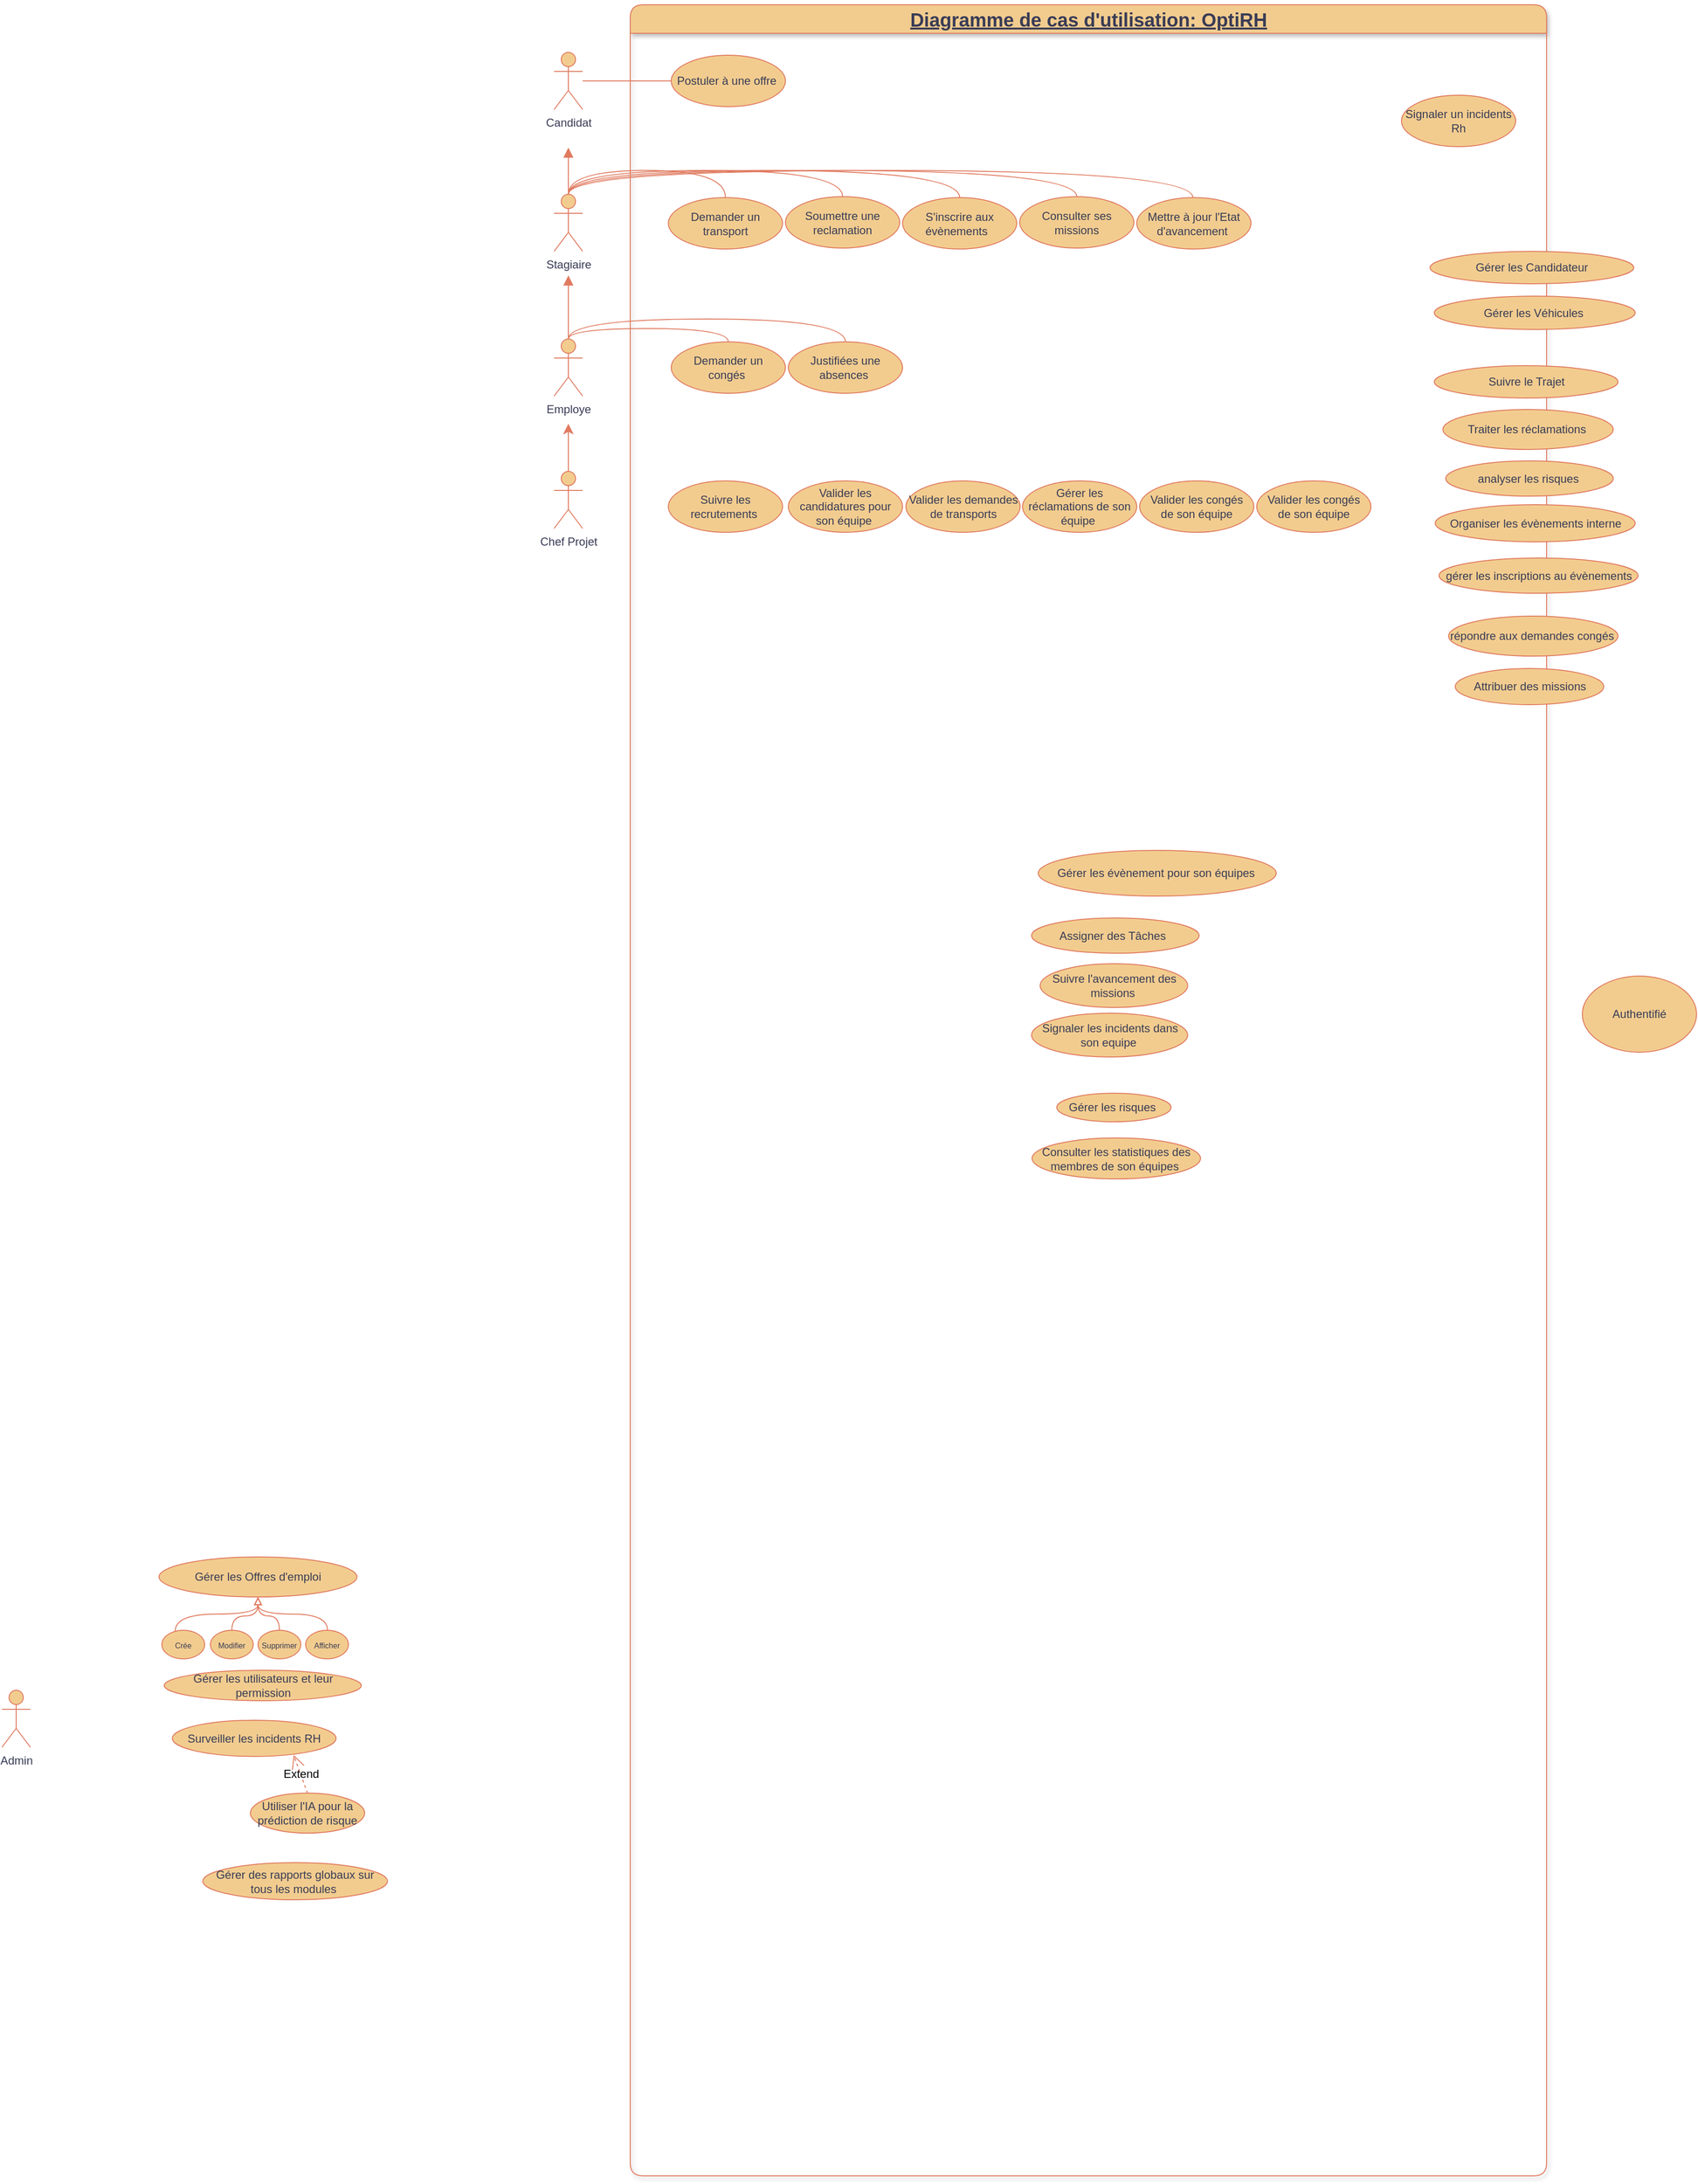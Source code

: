 <mxfile version="22.0.2" type="device">
  <diagram name="Page-1" id="Yrs7KlP71VBfs4nfrlCE">
    <mxGraphModel dx="2193" dy="1965" grid="1" gridSize="10" guides="1" tooltips="1" connect="1" arrows="1" fold="1" page="1" pageScale="1" pageWidth="827" pageHeight="1169" background="#ffffff" math="0" shadow="0">
      <root>
        <mxCell id="0" />
        <mxCell id="1" parent="0" />
        <mxCell id="stQqlkazPtPQdjLViboA-192" value="Authentifié" style="ellipse;whiteSpace=wrap;html=1;labelBackgroundColor=none;fillColor=#F2CC8F;strokeColor=#E07A5F;fontColor=#393C56;" parent="1" vertex="1">
          <mxGeometry x="950" y="890" width="120" height="80" as="geometry" />
        </mxCell>
        <mxCell id="fzgczVOHdvdYnYpxsNVG-3" value="&lt;b style=&quot;font-size: 16px;&quot;&gt;&lt;font style=&quot;font-size: 20px;&quot;&gt;&lt;u&gt;Diagramme de cas d&#39;utilisation: OptiRH&lt;/u&gt;&lt;/font&gt;&lt;/b&gt;" style="swimlane;whiteSpace=wrap;html=1;rounded=1;strokeColor=#E07A5F;fontColor=#393C56;fillColor=#F2CC8F;startSize=30;shadow=1;labelBackgroundColor=none;" vertex="1" parent="1">
          <mxGeometry x="-50" y="-130" width="962.5" height="2280" as="geometry" />
        </mxCell>
        <mxCell id="stQqlkazPtPQdjLViboA-6" value="Suivre le Trajet" style="ellipse;whiteSpace=wrap;html=1;labelBackgroundColor=none;fillColor=#F2CC8F;strokeColor=#E07A5F;fontColor=#393C56;" parent="fzgczVOHdvdYnYpxsNVG-3" vertex="1">
          <mxGeometry x="844.5" y="379" width="193" height="34" as="geometry" />
        </mxCell>
        <mxCell id="stQqlkazPtPQdjLViboA-5" value="Gérer les Véhicules&amp;nbsp;" style="ellipse;whiteSpace=wrap;html=1;labelBackgroundColor=none;fillColor=#F2CC8F;strokeColor=#E07A5F;fontColor=#393C56;" parent="fzgczVOHdvdYnYpxsNVG-3" vertex="1">
          <mxGeometry x="844.5" y="306" width="211" height="35" as="geometry" />
        </mxCell>
        <mxCell id="stQqlkazPtPQdjLViboA-52" value="Traiter les réclamations&amp;nbsp;" style="ellipse;whiteSpace=wrap;html=1;labelBackgroundColor=none;fillColor=#F2CC8F;strokeColor=#E07A5F;fontColor=#393C56;" parent="fzgczVOHdvdYnYpxsNVG-3" vertex="1">
          <mxGeometry x="853.5" y="425" width="179" height="42" as="geometry" />
        </mxCell>
        <mxCell id="stQqlkazPtPQdjLViboA-53" value="analyser les risques&amp;nbsp;" style="ellipse;whiteSpace=wrap;html=1;labelBackgroundColor=none;fillColor=#F2CC8F;strokeColor=#E07A5F;fontColor=#393C56;" parent="fzgczVOHdvdYnYpxsNVG-3" vertex="1">
          <mxGeometry x="856.5" y="479" width="176" height="37" as="geometry" />
        </mxCell>
        <mxCell id="stQqlkazPtPQdjLViboA-54" value="Organiser les évènements interne" style="ellipse;whiteSpace=wrap;html=1;labelBackgroundColor=none;fillColor=#F2CC8F;strokeColor=#E07A5F;fontColor=#393C56;" parent="fzgczVOHdvdYnYpxsNVG-3" vertex="1">
          <mxGeometry x="845.5" y="525" width="210" height="39" as="geometry" />
        </mxCell>
        <mxCell id="stQqlkazPtPQdjLViboA-55" value="gérer les inscriptions au évènements" style="ellipse;whiteSpace=wrap;html=1;labelBackgroundColor=none;fillColor=#F2CC8F;strokeColor=#E07A5F;fontColor=#393C56;" parent="fzgczVOHdvdYnYpxsNVG-3" vertex="1">
          <mxGeometry x="849.5" y="581" width="209" height="37" as="geometry" />
        </mxCell>
        <mxCell id="stQqlkazPtPQdjLViboA-64" style="edgeStyle=none;curved=1;rounded=0;orthogonalLoop=1;jettySize=auto;html=1;exitX=0.5;exitY=1;exitDx=0;exitDy=0;fontSize=12;startSize=8;endSize=8;labelBackgroundColor=none;strokeColor=#E07A5F;fontColor=default;" parent="fzgczVOHdvdYnYpxsNVG-3" edge="1">
          <mxGeometry relative="1" as="geometry">
            <mxPoint x="1078.5" y="671" as="sourcePoint" />
            <mxPoint x="1078.5" y="671" as="targetPoint" />
          </mxGeometry>
        </mxCell>
        <mxCell id="stQqlkazPtPQdjLViboA-66" value="répondre aux demandes congés&amp;nbsp;" style="ellipse;whiteSpace=wrap;html=1;labelBackgroundColor=none;fillColor=#F2CC8F;strokeColor=#E07A5F;fontColor=#393C56;" parent="fzgczVOHdvdYnYpxsNVG-3" vertex="1">
          <mxGeometry x="859.5" y="642" width="178" height="42" as="geometry" />
        </mxCell>
        <mxCell id="stQqlkazPtPQdjLViboA-69" value="Attribuer des missions" style="ellipse;whiteSpace=wrap;html=1;labelBackgroundColor=none;fillColor=#F2CC8F;strokeColor=#E07A5F;fontColor=#393C56;" parent="fzgczVOHdvdYnYpxsNVG-3" vertex="1">
          <mxGeometry x="866.5" y="697" width="156" height="38" as="geometry" />
        </mxCell>
        <mxCell id="stQqlkazPtPQdjLViboA-4" value="Gérer les Candidateur" style="ellipse;whiteSpace=wrap;html=1;labelBackgroundColor=none;fillColor=#F2CC8F;strokeColor=#E07A5F;fontColor=#393C56;" parent="fzgczVOHdvdYnYpxsNVG-3" vertex="1">
          <mxGeometry x="840" y="259" width="214" height="34" as="geometry" />
        </mxCell>
        <mxCell id="fzgczVOHdvdYnYpxsNVG-44" style="edgeStyle=orthogonalEdgeStyle;orthogonalLoop=1;jettySize=auto;html=1;strokeColor=#E07A5F;fontColor=#393C56;fillColor=#F2CC8F;endArrow=none;endFill=0;curved=1;" edge="1" parent="fzgczVOHdvdYnYpxsNVG-3" source="stQqlkazPtPQdjLViboA-169" target="fzgczVOHdvdYnYpxsNVG-34">
          <mxGeometry relative="1" as="geometry">
            <Array as="points">
              <mxPoint x="-65" y="174" />
              <mxPoint x="100" y="174" />
            </Array>
          </mxGeometry>
        </mxCell>
        <mxCell id="fzgczVOHdvdYnYpxsNVG-45" style="edgeStyle=orthogonalEdgeStyle;orthogonalLoop=1;jettySize=auto;html=1;strokeColor=#E07A5F;fontColor=#393C56;fillColor=#F2CC8F;endArrow=none;endFill=0;curved=1;" edge="1" parent="fzgczVOHdvdYnYpxsNVG-3" source="stQqlkazPtPQdjLViboA-169" target="fzgczVOHdvdYnYpxsNVG-35">
          <mxGeometry relative="1" as="geometry">
            <Array as="points">
              <mxPoint x="-65" y="174" />
              <mxPoint x="223" y="174" />
            </Array>
          </mxGeometry>
        </mxCell>
        <mxCell id="fzgczVOHdvdYnYpxsNVG-46" style="edgeStyle=orthogonalEdgeStyle;orthogonalLoop=1;jettySize=auto;html=1;strokeColor=#E07A5F;fontColor=#393C56;fillColor=#F2CC8F;endArrow=none;endFill=0;curved=1;" edge="1" parent="fzgczVOHdvdYnYpxsNVG-3" source="stQqlkazPtPQdjLViboA-169" target="fzgczVOHdvdYnYpxsNVG-36">
          <mxGeometry relative="1" as="geometry">
            <Array as="points">
              <mxPoint x="-65" y="174" />
              <mxPoint x="346" y="174" />
            </Array>
          </mxGeometry>
        </mxCell>
        <mxCell id="fzgczVOHdvdYnYpxsNVG-47" style="edgeStyle=orthogonalEdgeStyle;orthogonalLoop=1;jettySize=auto;html=1;strokeColor=#E07A5F;fontColor=#393C56;fillColor=#F2CC8F;endArrow=none;endFill=0;curved=1;" edge="1" parent="fzgczVOHdvdYnYpxsNVG-3" source="stQqlkazPtPQdjLViboA-169" target="fzgczVOHdvdYnYpxsNVG-37">
          <mxGeometry relative="1" as="geometry">
            <Array as="points">
              <mxPoint x="-65" y="174" />
              <mxPoint x="469" y="174" />
            </Array>
          </mxGeometry>
        </mxCell>
        <mxCell id="fzgczVOHdvdYnYpxsNVG-48" style="edgeStyle=orthogonalEdgeStyle;orthogonalLoop=1;jettySize=auto;html=1;strokeColor=#E07A5F;fontColor=#393C56;fillColor=#F2CC8F;endArrow=none;endFill=0;curved=1;" edge="1" parent="fzgczVOHdvdYnYpxsNVG-3" source="stQqlkazPtPQdjLViboA-169" target="fzgczVOHdvdYnYpxsNVG-38">
          <mxGeometry relative="1" as="geometry">
            <Array as="points">
              <mxPoint x="-65" y="174" />
              <mxPoint x="591" y="174" />
            </Array>
          </mxGeometry>
        </mxCell>
        <mxCell id="stQqlkazPtPQdjLViboA-169" value="Stagiaire" style="shape=umlActor;verticalLabelPosition=bottom;verticalAlign=top;html=1;outlineConnect=0;labelBackgroundColor=none;fillColor=#F2CC8F;strokeColor=#E07A5F;fontColor=#393C56;" parent="fzgczVOHdvdYnYpxsNVG-3" vertex="1">
          <mxGeometry x="-80" y="199" width="30" height="60" as="geometry" />
        </mxCell>
        <mxCell id="stQqlkazPtPQdjLViboA-191" style="edgeStyle=none;curved=1;rounded=0;orthogonalLoop=1;jettySize=auto;html=1;fontSize=12;startSize=8;endSize=8;labelBackgroundColor=none;strokeColor=#E07A5F;fontColor=default;endArrow=block;endFill=1;" parent="fzgczVOHdvdYnYpxsNVG-3" source="stQqlkazPtPQdjLViboA-170" edge="1">
          <mxGeometry relative="1" as="geometry">
            <mxPoint x="-65" y="284.2" as="targetPoint" />
          </mxGeometry>
        </mxCell>
        <mxCell id="fzgczVOHdvdYnYpxsNVG-33" value="Postuler à une offre&amp;nbsp;" style="ellipse;whiteSpace=wrap;html=1;strokeColor=#E07A5F;fontColor=#393C56;fillColor=#F2CC8F;" vertex="1" parent="fzgczVOHdvdYnYpxsNVG-3">
          <mxGeometry x="43" y="53" width="120" height="54" as="geometry" />
        </mxCell>
        <mxCell id="fzgczVOHdvdYnYpxsNVG-34" value="Demander un transport" style="ellipse;whiteSpace=wrap;html=1;strokeColor=#E07A5F;fontColor=#393C56;fillColor=#F2CC8F;" vertex="1" parent="fzgczVOHdvdYnYpxsNVG-3">
          <mxGeometry x="40" y="202.5" width="120" height="54" as="geometry" />
        </mxCell>
        <mxCell id="fzgczVOHdvdYnYpxsNVG-35" value="Soumettre une reclamation" style="ellipse;whiteSpace=wrap;html=1;strokeColor=#E07A5F;fontColor=#393C56;fillColor=#F2CC8F;" vertex="1" parent="fzgczVOHdvdYnYpxsNVG-3">
          <mxGeometry x="163" y="201.5" width="120" height="54" as="geometry" />
        </mxCell>
        <mxCell id="fzgczVOHdvdYnYpxsNVG-36" value="S&#39;inscrire aux évènements&amp;nbsp;&amp;nbsp;" style="ellipse;whiteSpace=wrap;html=1;strokeColor=#E07A5F;fontColor=#393C56;fillColor=#F2CC8F;align=center;" vertex="1" parent="fzgczVOHdvdYnYpxsNVG-3">
          <mxGeometry x="286" y="202.5" width="120" height="54" as="geometry" />
        </mxCell>
        <mxCell id="fzgczVOHdvdYnYpxsNVG-37" value="Consulter ses missions" style="ellipse;whiteSpace=wrap;html=1;strokeColor=#E07A5F;fontColor=#393C56;fillColor=#F2CC8F;" vertex="1" parent="fzgczVOHdvdYnYpxsNVG-3">
          <mxGeometry x="409" y="201.5" width="120" height="54" as="geometry" />
        </mxCell>
        <mxCell id="fzgczVOHdvdYnYpxsNVG-38" value="Mettre à jour l&#39;Etat d&#39;avancement&amp;nbsp;" style="ellipse;whiteSpace=wrap;html=1;strokeColor=#E07A5F;fontColor=#393C56;fillColor=#F2CC8F;" vertex="1" parent="fzgczVOHdvdYnYpxsNVG-3">
          <mxGeometry x="532" y="202.5" width="120" height="54" as="geometry" />
        </mxCell>
        <mxCell id="fzgczVOHdvdYnYpxsNVG-39" value="Signaler un incidents Rh" style="ellipse;whiteSpace=wrap;html=1;strokeColor=#E07A5F;fontColor=#393C56;fillColor=#F2CC8F;" vertex="1" parent="fzgczVOHdvdYnYpxsNVG-3">
          <mxGeometry x="810" y="95" width="120" height="54" as="geometry" />
        </mxCell>
        <mxCell id="fzgczVOHdvdYnYpxsNVG-49" value="Demander un congés&amp;nbsp;" style="ellipse;whiteSpace=wrap;html=1;strokeColor=#E07A5F;fontColor=#393C56;fillColor=#F2CC8F;" vertex="1" parent="fzgczVOHdvdYnYpxsNVG-3">
          <mxGeometry x="43" y="354" width="120" height="54" as="geometry" />
        </mxCell>
        <mxCell id="fzgczVOHdvdYnYpxsNVG-50" value="Justifiées une absences&amp;nbsp;" style="ellipse;whiteSpace=wrap;html=1;strokeColor=#E07A5F;fontColor=#393C56;fillColor=#F2CC8F;" vertex="1" parent="fzgczVOHdvdYnYpxsNVG-3">
          <mxGeometry x="166" y="354" width="120" height="54" as="geometry" />
        </mxCell>
        <mxCell id="stQqlkazPtPQdjLViboA-119" value="Gérer les évènement pour son équipes&amp;nbsp;" style="ellipse;whiteSpace=wrap;html=1;labelBackgroundColor=none;fillColor=#F2CC8F;strokeColor=#E07A5F;fontColor=#393C56;" parent="fzgczVOHdvdYnYpxsNVG-3" vertex="1">
          <mxGeometry x="428.5" y="888" width="250" height="48" as="geometry" />
        </mxCell>
        <mxCell id="stQqlkazPtPQdjLViboA-121" value="Assigner des Tâches&amp;nbsp;&amp;nbsp;" style="ellipse;whiteSpace=wrap;html=1;labelBackgroundColor=none;fillColor=#F2CC8F;strokeColor=#E07A5F;fontColor=#393C56;" parent="fzgczVOHdvdYnYpxsNVG-3" vertex="1">
          <mxGeometry x="421.5" y="959" width="176" height="37" as="geometry" />
        </mxCell>
        <mxCell id="stQqlkazPtPQdjLViboA-122" value="Suivre l&#39;avancement des missions&amp;nbsp;" style="ellipse;whiteSpace=wrap;html=1;labelBackgroundColor=none;fillColor=#F2CC8F;strokeColor=#E07A5F;fontColor=#393C56;" parent="fzgczVOHdvdYnYpxsNVG-3" vertex="1">
          <mxGeometry x="430.5" y="1007" width="155" height="46" as="geometry" />
        </mxCell>
        <mxCell id="stQqlkazPtPQdjLViboA-123" value="Signaler les incidents dans son equipe&amp;nbsp;" style="ellipse;whiteSpace=wrap;html=1;labelBackgroundColor=none;fillColor=#F2CC8F;strokeColor=#E07A5F;fontColor=#393C56;" parent="fzgczVOHdvdYnYpxsNVG-3" vertex="1">
          <mxGeometry x="421.5" y="1059" width="164" height="46" as="geometry" />
        </mxCell>
        <mxCell id="stQqlkazPtPQdjLViboA-124" value="Gérer les risques&amp;nbsp;" style="ellipse;whiteSpace=wrap;html=1;labelBackgroundColor=none;fillColor=#F2CC8F;strokeColor=#E07A5F;fontColor=#393C56;" parent="fzgczVOHdvdYnYpxsNVG-3" vertex="1">
          <mxGeometry x="448" y="1143" width="120" height="30" as="geometry" />
        </mxCell>
        <mxCell id="stQqlkazPtPQdjLViboA-125" value="Consulter les statistiques des membres de son équipes&amp;nbsp;" style="ellipse;whiteSpace=wrap;html=1;labelBackgroundColor=none;fillColor=#F2CC8F;strokeColor=#E07A5F;fontColor=#393C56;" parent="fzgczVOHdvdYnYpxsNVG-3" vertex="1">
          <mxGeometry x="422" y="1190" width="177" height="43" as="geometry" />
        </mxCell>
        <mxCell id="fzgczVOHdvdYnYpxsNVG-57" value="Suivre les recrutements&amp;nbsp;" style="ellipse;whiteSpace=wrap;html=1;strokeColor=#E07A5F;fontColor=#393C56;fillColor=#F2CC8F;" vertex="1" parent="fzgczVOHdvdYnYpxsNVG-3">
          <mxGeometry x="40" y="500" width="120" height="54" as="geometry" />
        </mxCell>
        <mxCell id="fzgczVOHdvdYnYpxsNVG-58" value="Valider les candidatures pour son équipe&amp;nbsp;" style="ellipse;whiteSpace=wrap;html=1;strokeColor=#E07A5F;fontColor=#393C56;fillColor=#F2CC8F;" vertex="1" parent="fzgczVOHdvdYnYpxsNVG-3">
          <mxGeometry x="166" y="500" width="120" height="54" as="geometry" />
        </mxCell>
        <mxCell id="fzgczVOHdvdYnYpxsNVG-59" value="Valider les demandes de transports" style="ellipse;whiteSpace=wrap;html=1;strokeColor=#E07A5F;fontColor=#393C56;fillColor=#F2CC8F;" vertex="1" parent="fzgczVOHdvdYnYpxsNVG-3">
          <mxGeometry x="289.5" y="500" width="120" height="54" as="geometry" />
        </mxCell>
        <mxCell id="fzgczVOHdvdYnYpxsNVG-60" value="Gérer les réclamations de son équipe&amp;nbsp;" style="ellipse;whiteSpace=wrap;html=1;strokeColor=#E07A5F;fontColor=#393C56;fillColor=#F2CC8F;" vertex="1" parent="fzgczVOHdvdYnYpxsNVG-3">
          <mxGeometry x="412" y="500" width="120" height="54" as="geometry" />
        </mxCell>
        <mxCell id="fzgczVOHdvdYnYpxsNVG-61" value="Valider les congés&lt;br&gt;de son équipe" style="ellipse;whiteSpace=wrap;html=1;strokeColor=#E07A5F;fontColor=#393C56;fillColor=#F2CC8F;" vertex="1" parent="fzgczVOHdvdYnYpxsNVG-3">
          <mxGeometry x="535" y="500" width="120" height="54" as="geometry" />
        </mxCell>
        <mxCell id="fzgczVOHdvdYnYpxsNVG-62" value="Valider les congés&lt;br&gt;de son équipe" style="ellipse;whiteSpace=wrap;html=1;strokeColor=#E07A5F;fontColor=#393C56;fillColor=#F2CC8F;" vertex="1" parent="fzgczVOHdvdYnYpxsNVG-3">
          <mxGeometry x="658" y="500" width="120" height="54" as="geometry" />
        </mxCell>
        <mxCell id="fzgczVOHdvdYnYpxsNVG-54" style="edgeStyle=orthogonalEdgeStyle;orthogonalLoop=1;jettySize=auto;html=1;strokeColor=#E07A5F;fontColor=#393C56;fillColor=#F2CC8F;curved=1;endArrow=none;endFill=0;" edge="1" parent="1" source="stQqlkazPtPQdjLViboA-170" target="fzgczVOHdvdYnYpxsNVG-49">
          <mxGeometry relative="1" as="geometry">
            <Array as="points">
              <mxPoint x="-115" y="210" />
              <mxPoint x="53" y="210" />
            </Array>
          </mxGeometry>
        </mxCell>
        <mxCell id="fzgczVOHdvdYnYpxsNVG-55" style="edgeStyle=orthogonalEdgeStyle;orthogonalLoop=1;jettySize=auto;html=1;strokeColor=#E07A5F;fontColor=#393C56;fillColor=#F2CC8F;curved=1;endArrow=none;endFill=0;" edge="1" parent="1" source="stQqlkazPtPQdjLViboA-170" target="fzgczVOHdvdYnYpxsNVG-50">
          <mxGeometry relative="1" as="geometry">
            <Array as="points">
              <mxPoint x="-115" y="200" />
              <mxPoint x="176" y="200" />
            </Array>
          </mxGeometry>
        </mxCell>
        <mxCell id="stQqlkazPtPQdjLViboA-170" value="Employe" style="shape=umlActor;verticalLabelPosition=bottom;verticalAlign=top;html=1;outlineConnect=0;labelBackgroundColor=none;fillColor=#F2CC8F;strokeColor=#E07A5F;fontColor=#393C56;" parent="1" vertex="1">
          <mxGeometry x="-130" y="221" width="30" height="60" as="geometry" />
        </mxCell>
        <mxCell id="fzgczVOHdvdYnYpxsNVG-53" style="edgeStyle=orthogonalEdgeStyle;orthogonalLoop=1;jettySize=auto;html=1;strokeColor=#E07A5F;fontColor=#393C56;fillColor=#F2CC8F;curved=1;endArrow=none;endFill=0;" edge="1" parent="1" source="fzgczVOHdvdYnYpxsNVG-51" target="fzgczVOHdvdYnYpxsNVG-33">
          <mxGeometry relative="1" as="geometry" />
        </mxCell>
        <mxCell id="fzgczVOHdvdYnYpxsNVG-51" value="Candidat" style="shape=umlActor;verticalLabelPosition=bottom;verticalAlign=top;html=1;outlineConnect=0;labelBackgroundColor=none;fillColor=#F2CC8F;strokeColor=#E07A5F;fontColor=#393C56;" vertex="1" parent="1">
          <mxGeometry x="-130" y="-80" width="30" height="60" as="geometry" />
        </mxCell>
        <mxCell id="fzgczVOHdvdYnYpxsNVG-52" style="edgeStyle=none;curved=1;rounded=0;orthogonalLoop=1;jettySize=auto;html=1;fontSize=12;startSize=8;endSize=8;labelBackgroundColor=none;strokeColor=#E07A5F;fontColor=default;exitX=0.5;exitY=0;exitDx=0;exitDy=0;exitPerimeter=0;endArrow=block;endFill=1;" edge="1" parent="1" source="stQqlkazPtPQdjLViboA-169">
          <mxGeometry relative="1" as="geometry">
            <mxPoint x="-115" y="20" as="targetPoint" />
            <mxPoint x="-115" y="90" as="sourcePoint" />
          </mxGeometry>
        </mxCell>
        <mxCell id="stQqlkazPtPQdjLViboA-2" value="Admin" style="shape=umlActor;verticalLabelPosition=bottom;verticalAlign=top;html=1;outlineConnect=0;labelBackgroundColor=none;fillColor=#F2CC8F;strokeColor=#E07A5F;fontColor=#393C56;" parent="1" vertex="1">
          <mxGeometry x="-710" y="1640" width="30" height="60" as="geometry" />
        </mxCell>
        <mxCell id="stQqlkazPtPQdjLViboA-70" value="Gérer les utilisateurs et leur permission" style="ellipse;whiteSpace=wrap;html=1;labelBackgroundColor=none;fillColor=#F2CC8F;strokeColor=#E07A5F;fontColor=#393C56;" parent="1" vertex="1">
          <mxGeometry x="-539.5" y="1619" width="207" height="32" as="geometry" />
        </mxCell>
        <mxCell id="stQqlkazPtPQdjLViboA-79" value="Surveiller les incidents RH" style="ellipse;whiteSpace=wrap;html=1;labelBackgroundColor=none;fillColor=#F2CC8F;strokeColor=#E07A5F;fontColor=#393C56;" parent="1" vertex="1">
          <mxGeometry x="-531" y="1671.5" width="172" height="38" as="geometry" />
        </mxCell>
        <mxCell id="stQqlkazPtPQdjLViboA-80" value="Utiliser l&#39;IA pour la prédiction de risque" style="ellipse;whiteSpace=wrap;html=1;labelBackgroundColor=none;fillColor=#F2CC8F;strokeColor=#E07A5F;fontColor=#393C56;" parent="1" vertex="1">
          <mxGeometry x="-449" y="1748" width="120" height="42" as="geometry" />
        </mxCell>
        <mxCell id="stQqlkazPtPQdjLViboA-81" value="Extend" style="endArrow=open;endSize=12;dashed=1;html=1;rounded=0;fontSize=12;curved=1;exitX=0.5;exitY=0;exitDx=0;exitDy=0;entryX=0.741;entryY=0.961;entryDx=0;entryDy=0;entryPerimeter=0;labelBackgroundColor=none;strokeColor=#E07A5F;fontColor=default;" parent="1" source="stQqlkazPtPQdjLViboA-80" target="stQqlkazPtPQdjLViboA-79" edge="1">
          <mxGeometry width="160" relative="1" as="geometry">
            <mxPoint x="-489" y="1683" as="sourcePoint" />
            <mxPoint x="-329" y="1683" as="targetPoint" />
          </mxGeometry>
        </mxCell>
        <mxCell id="stQqlkazPtPQdjLViboA-82" value="Gérer des rapports globaux sur tous les modules&amp;nbsp;" style="ellipse;whiteSpace=wrap;html=1;labelBackgroundColor=none;fillColor=#F2CC8F;strokeColor=#E07A5F;fontColor=#393C56;" parent="1" vertex="1">
          <mxGeometry x="-499" y="1821" width="194" height="39" as="geometry" />
        </mxCell>
        <mxCell id="stQqlkazPtPQdjLViboA-207" style="edgeStyle=none;curved=1;rounded=0;orthogonalLoop=1;jettySize=auto;html=1;exitX=0.5;exitY=1;exitDx=0;exitDy=0;fontSize=12;startSize=8;endSize=8;labelBackgroundColor=none;strokeColor=#E07A5F;fontColor=default;" parent="1" edge="1">
          <mxGeometry relative="1" as="geometry">
            <mxPoint x="-304.5" y="1703.5" as="sourcePoint" />
            <mxPoint x="-304.5" y="1703.5" as="targetPoint" />
          </mxGeometry>
        </mxCell>
        <mxCell id="stQqlkazPtPQdjLViboA-3" value="Gérer les Offres d&#39;emploi" style="ellipse;whiteSpace=wrap;html=1;labelBackgroundColor=none;fillColor=#F2CC8F;strokeColor=#E07A5F;fontColor=#393C56;" parent="1" vertex="1">
          <mxGeometry x="-545" y="1500" width="208" height="42" as="geometry" />
        </mxCell>
        <mxCell id="fzgczVOHdvdYnYpxsNVG-20" style="edgeStyle=orthogonalEdgeStyle;orthogonalLoop=1;jettySize=auto;html=1;strokeColor=#E07A5F;fontColor=#393C56;fillColor=#F2CC8F;endArrow=none;endFill=0;startArrow=block;startFill=0;curved=1;" edge="1" parent="1" source="stQqlkazPtPQdjLViboA-3" target="fzgczVOHdvdYnYpxsNVG-24">
          <mxGeometry relative="1" as="geometry">
            <Array as="points">
              <mxPoint x="-441" y="1560" />
              <mxPoint x="-368" y="1560" />
            </Array>
          </mxGeometry>
        </mxCell>
        <mxCell id="fzgczVOHdvdYnYpxsNVG-27" value="&lt;font style=&quot;font-size: 8px;&quot;&gt;Crée&lt;/font&gt;" style="ellipse;whiteSpace=wrap;html=1;strokeColor=#E07A5F;fontColor=#393C56;fillColor=#F2CC8F;" vertex="1" parent="1">
          <mxGeometry x="-542" y="1577" width="45" height="30" as="geometry" />
        </mxCell>
        <mxCell id="fzgczVOHdvdYnYpxsNVG-21" style="edgeStyle=orthogonalEdgeStyle;orthogonalLoop=1;jettySize=auto;html=1;strokeColor=#E07A5F;fontColor=#393C56;fillColor=#F2CC8F;endArrow=none;endFill=0;startArrow=block;startFill=0;curved=1;" edge="1" parent="1" source="stQqlkazPtPQdjLViboA-3" target="fzgczVOHdvdYnYpxsNVG-25">
          <mxGeometry relative="1" as="geometry" />
        </mxCell>
        <mxCell id="fzgczVOHdvdYnYpxsNVG-26" value="&lt;font style=&quot;font-size: 8px;&quot;&gt;Modifier&lt;/font&gt;" style="ellipse;whiteSpace=wrap;html=1;strokeColor=#E07A5F;fontColor=#393C56;fillColor=#F2CC8F;" vertex="1" parent="1">
          <mxGeometry x="-491" y="1577" width="45" height="30" as="geometry" />
        </mxCell>
        <mxCell id="fzgczVOHdvdYnYpxsNVG-22" style="edgeStyle=orthogonalEdgeStyle;orthogonalLoop=1;jettySize=auto;html=1;strokeColor=#E07A5F;fontColor=#393C56;fillColor=#F2CC8F;endArrow=none;endFill=0;startArrow=block;startFill=0;curved=1;" edge="1" parent="1" source="stQqlkazPtPQdjLViboA-3" target="fzgczVOHdvdYnYpxsNVG-26">
          <mxGeometry relative="1" as="geometry">
            <mxPoint x="-365.5" y="1639" as="targetPoint" />
          </mxGeometry>
        </mxCell>
        <mxCell id="fzgczVOHdvdYnYpxsNVG-25" value="&lt;font style=&quot;font-size: 8px;&quot;&gt;Supprimer&lt;/font&gt;" style="ellipse;whiteSpace=wrap;html=1;strokeColor=#E07A5F;fontColor=#393C56;fillColor=#F2CC8F;" vertex="1" parent="1">
          <mxGeometry x="-441" y="1577" width="45" height="30" as="geometry" />
        </mxCell>
        <mxCell id="fzgczVOHdvdYnYpxsNVG-28" style="edgeStyle=orthogonalEdgeStyle;orthogonalLoop=1;jettySize=auto;html=1;strokeColor=#E07A5F;fontColor=#393C56;fillColor=#F2CC8F;endArrow=none;endFill=0;startArrow=block;startFill=0;curved=1;" edge="1" parent="1" source="stQqlkazPtPQdjLViboA-3" target="fzgczVOHdvdYnYpxsNVG-27">
          <mxGeometry relative="1" as="geometry">
            <mxPoint x="-431" y="1616" as="sourcePoint" />
            <mxPoint x="-418" y="1651" as="targetPoint" />
            <Array as="points">
              <mxPoint x="-441" y="1560" />
              <mxPoint x="-528" y="1560" />
            </Array>
          </mxGeometry>
        </mxCell>
        <mxCell id="fzgczVOHdvdYnYpxsNVG-24" value="&lt;font style=&quot;font-size: 8px;&quot;&gt;Afficher&lt;/font&gt;" style="ellipse;whiteSpace=wrap;html=1;strokeColor=#E07A5F;fontColor=#393C56;fillColor=#F2CC8F;" vertex="1" parent="1">
          <mxGeometry x="-391" y="1577" width="45" height="30" as="geometry" />
        </mxCell>
        <mxCell id="fzgczVOHdvdYnYpxsNVG-56" style="edgeStyle=orthogonalEdgeStyle;rounded=0;orthogonalLoop=1;jettySize=auto;html=1;strokeColor=#E07A5F;fontColor=#393C56;fillColor=#F2CC8F;startSize=8;endSize=8;" edge="1" parent="1" source="stQqlkazPtPQdjLViboA-114">
          <mxGeometry relative="1" as="geometry">
            <mxPoint x="-115" y="310" as="targetPoint" />
          </mxGeometry>
        </mxCell>
        <mxCell id="stQqlkazPtPQdjLViboA-114" value="Chef Projet" style="shape=umlActor;verticalLabelPosition=bottom;verticalAlign=top;html=1;outlineConnect=0;labelBackgroundColor=none;fillColor=#F2CC8F;strokeColor=#E07A5F;fontColor=#393C56;" parent="1" vertex="1">
          <mxGeometry x="-130" y="360" width="30" height="60" as="geometry" />
        </mxCell>
      </root>
    </mxGraphModel>
  </diagram>
</mxfile>
